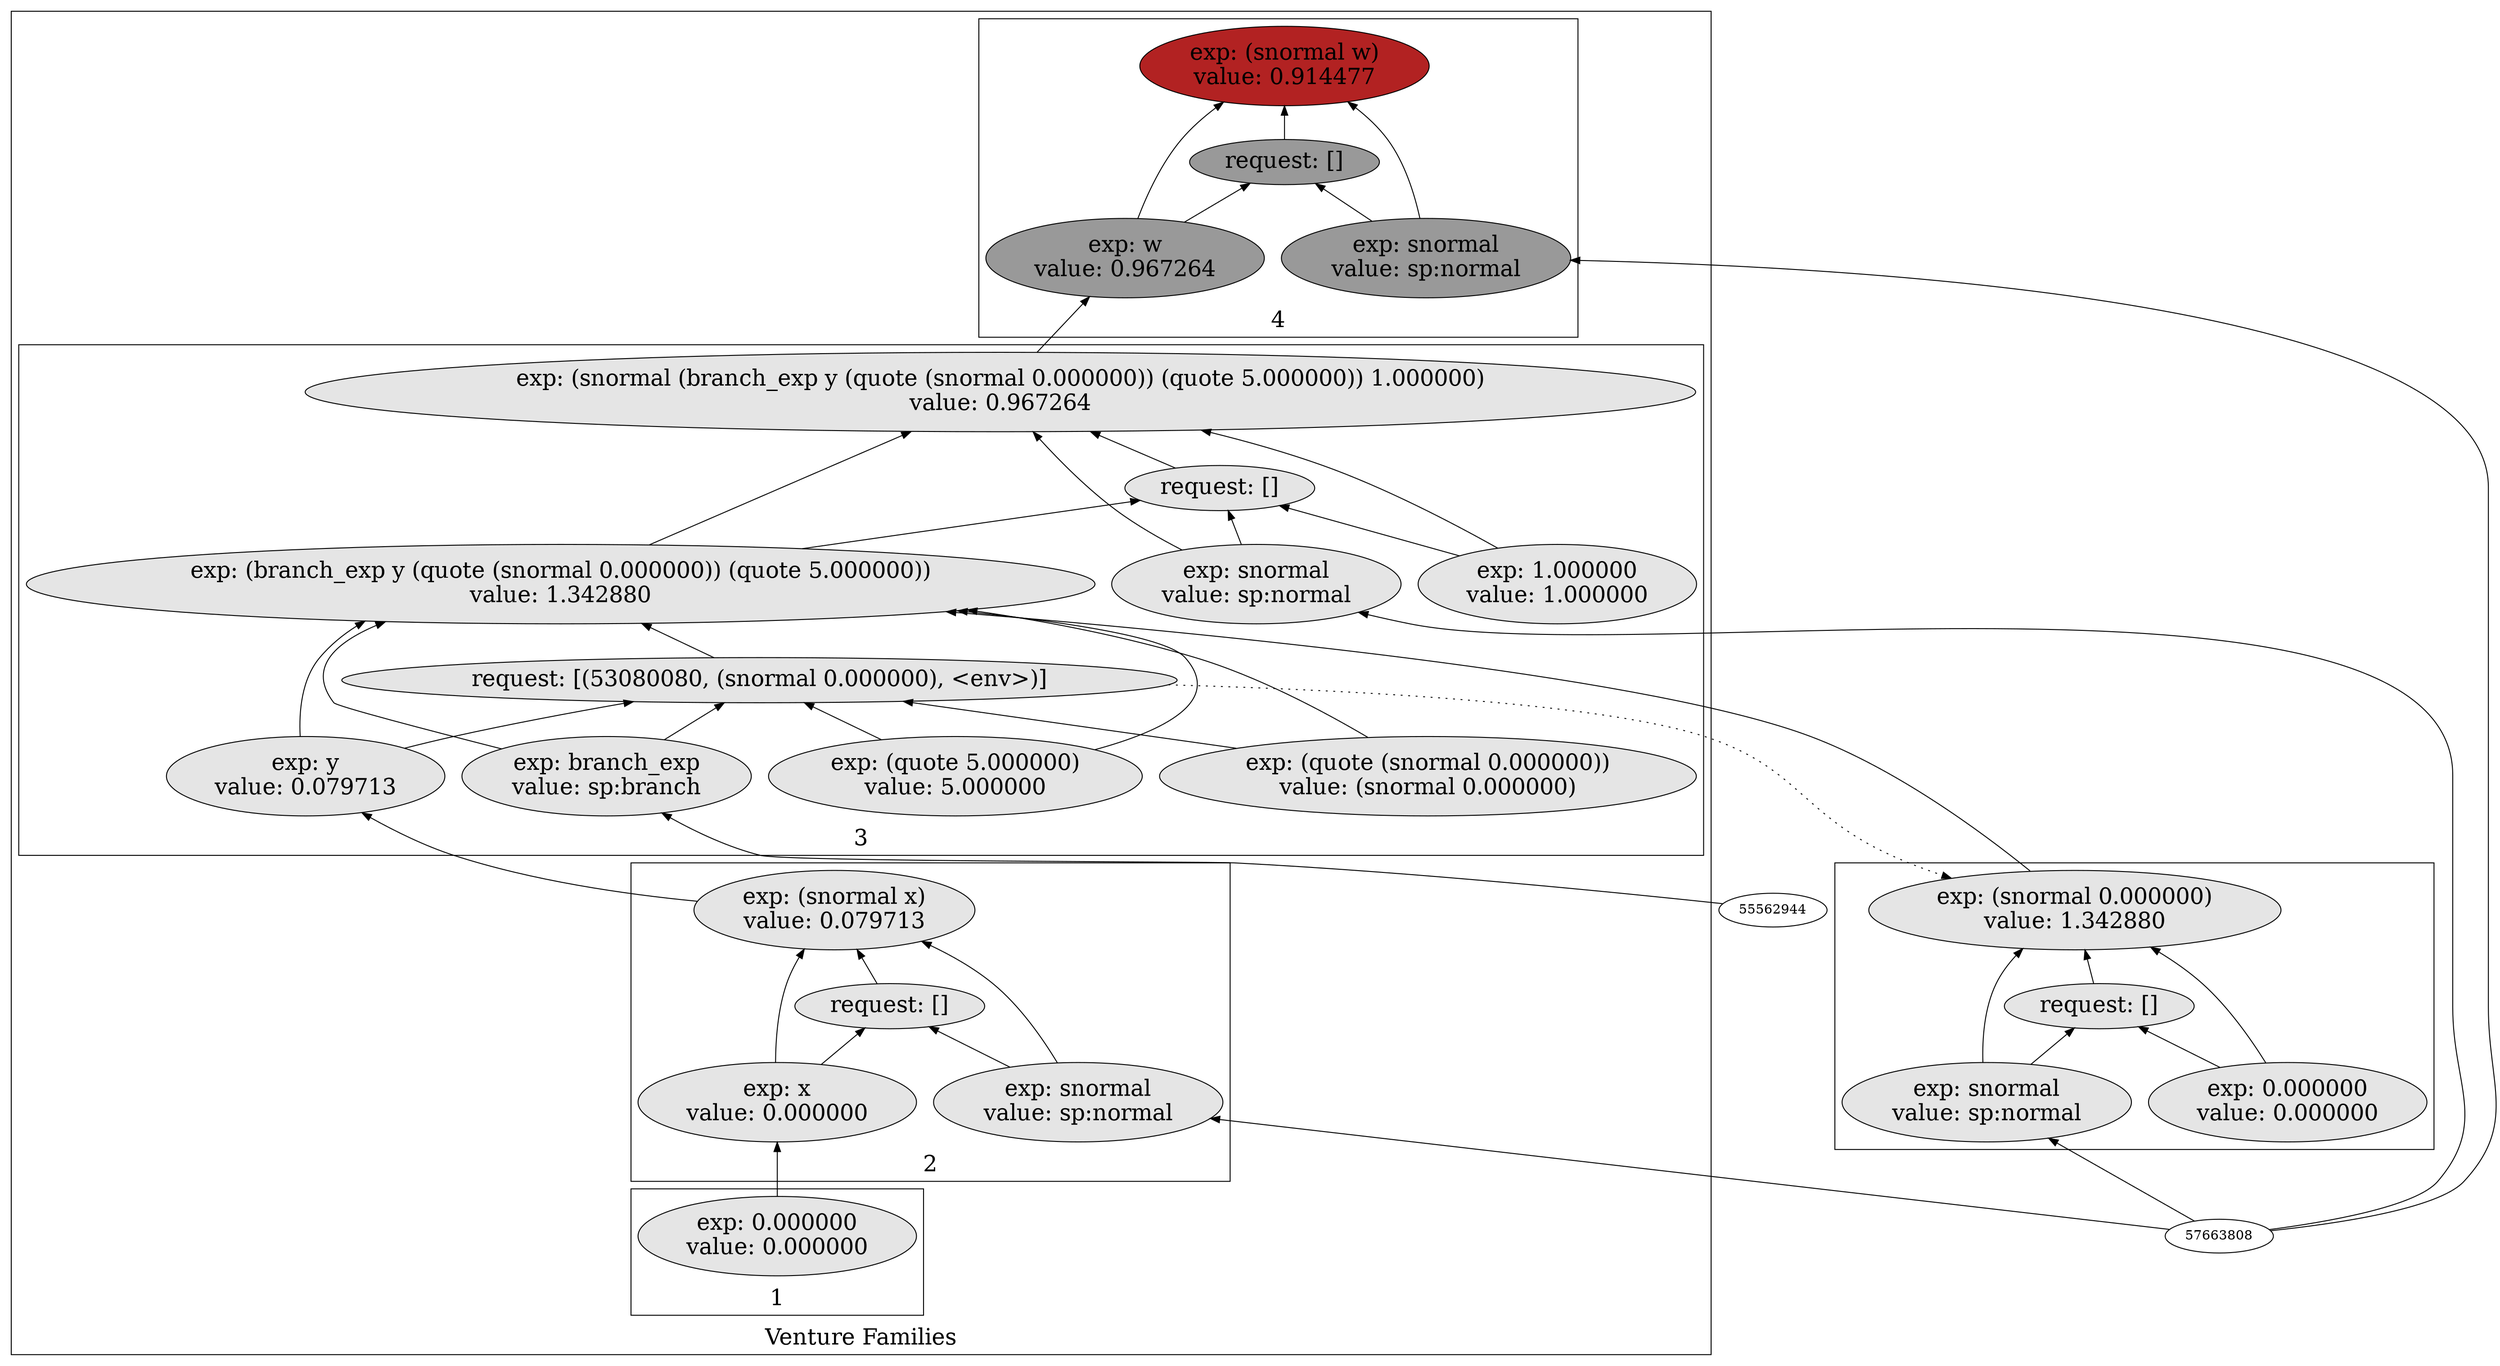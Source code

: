 digraph {
rankdir=BT
fontsize=24
subgraph cluster1 {
label="Venture Families"
subgraph cluster2 {
label="1"
"49603280"["fillcolor"="grey90" "fontsize"="24" "label"="exp: 0.000000\nvalue: 0.000000" "shape"="ellipse" "style"="filled" ]
}

subgraph cluster3 {
label="2"
"49578432"["fillcolor"="grey90" "fontsize"="24" "label"="exp: (snormal x)\nvalue: 0.079713" "shape"="ellipse" "style"="filled" ]
"49548896"["fillcolor"="grey90" "fontsize"="24" "label"="request: []" "shape"="ellipse" "style"="filled" ]
"57660304"["fillcolor"="grey90" "fontsize"="24" "label"="exp: snormal\nvalue: sp:normal" "shape"="ellipse" "style"="filled" ]
"52681840"["fillcolor"="grey90" "fontsize"="24" "label"="exp: x\nvalue: 0.000000" "shape"="ellipse" "style"="filled" ]
}

subgraph cluster4 {
label="3"
"52397680"["fillcolor"="grey90" "fontsize"="24" "label"="exp: (snormal (branch_exp y (quote (snormal 0.000000)) (quote 5.000000)) 1.000000)\nvalue: 0.967264" "shape"="ellipse" "style"="filled" ]
"50247536"["fillcolor"="grey90" "fontsize"="24" "label"="request: []" "shape"="ellipse" "style"="filled" ]
"53333456"["fillcolor"="grey90" "fontsize"="24" "label"="exp: snormal\nvalue: sp:normal" "shape"="ellipse" "style"="filled" ]
"53215552"["fillcolor"="grey90" "fontsize"="24" "label"="exp: (branch_exp y (quote (snormal 0.000000)) (quote 5.000000))\nvalue: 1.342880" "shape"="ellipse" "style"="filled" ]
"53080080"["fillcolor"="grey90" "fontsize"="24" "label"="request: [(53080080, (snormal 0.000000), <env>)]" "shape"="ellipse" "style"="filled" ]
"57253040"["fillcolor"="grey90" "fontsize"="24" "label"="exp: branch_exp\nvalue: sp:branch" "shape"="ellipse" "style"="filled" ]
"48783584"["fillcolor"="grey90" "fontsize"="24" "label"="exp: y\nvalue: 0.079713" "shape"="ellipse" "style"="filled" ]
"50481568"["fillcolor"="grey90" "fontsize"="24" "label"="exp: (quote (snormal 0.000000))\nvalue: (snormal 0.000000)" "shape"="ellipse" "style"="filled" ]
"53080768"["fillcolor"="grey90" "fontsize"="24" "label"="exp: (quote 5.000000)\nvalue: 5.000000" "shape"="ellipse" "style"="filled" ]
"55107072"["fillcolor"="grey90" "fontsize"="24" "label"="exp: 1.000000\nvalue: 1.000000" "shape"="ellipse" "style"="filled" ]
}

subgraph cluster5 {
label="4"
"53296304"["fillcolor"="firebrick" "fontsize"="24" "label"="exp: (snormal w)\nvalue: 0.914477" "shape"="ellipse" "style"="filled" ]
"58648144"["fillcolor"="grey60" "fontsize"="24" "label"="request: []" "shape"="ellipse" "style"="filled" ]
"52404240"["fillcolor"="grey60" "fontsize"="24" "label"="exp: snormal\nvalue: sp:normal" "shape"="ellipse" "style"="filled" ]
"49620848"["fillcolor"="grey60" "fontsize"="24" "label"="exp: w\nvalue: 0.967264" "shape"="ellipse" "style"="filled" ]
}

}

subgraph cluster6 {
label=""
"54608032"["fillcolor"="grey90" "fontsize"="24" "label"="exp: (snormal 0.000000)\nvalue: 1.342880" "shape"="ellipse" "style"="filled" ]
"55036928"["fillcolor"="grey90" "fontsize"="24" "label"="request: []" "shape"="ellipse" "style"="filled" ]
"53085776"["fillcolor"="grey90" "fontsize"="24" "label"="exp: snormal\nvalue: sp:normal" "shape"="ellipse" "style"="filled" ]
"58183536"["fillcolor"="grey90" "fontsize"="24" "label"="exp: 0.000000\nvalue: 0.000000" "shape"="ellipse" "style"="filled" ]
}

"57660304" -> "49578432"["arrowhead"="normal" "color"="black" "constraint"="true" "style"="solid" ]
"57660304" -> "49548896"["arrowhead"="normal" "color"="black" "constraint"="true" "style"="solid" ]
"57663808" -> "57660304"["arrowhead"="normal" "color"="black" "constraint"="true" "style"="solid" ]
"52681840" -> "49578432"["arrowhead"="normal" "color"="black" "constraint"="true" "style"="solid" ]
"52681840" -> "49548896"["arrowhead"="normal" "color"="black" "constraint"="true" "style"="solid" ]
"49603280" -> "52681840"["arrowhead"="normal" "color"="black" "constraint"="true" "style"="solid" ]
"49548896" -> "49578432"["arrowhead"="normal" "color"="black" "constraint"="true" "style"="solid" ]
"53333456" -> "52397680"["arrowhead"="normal" "color"="black" "constraint"="true" "style"="solid" ]
"53333456" -> "50247536"["arrowhead"="normal" "color"="black" "constraint"="true" "style"="solid" ]
"57663808" -> "53333456"["arrowhead"="normal" "color"="black" "constraint"="true" "style"="solid" ]
"53215552" -> "52397680"["arrowhead"="normal" "color"="black" "constraint"="true" "style"="solid" ]
"53215552" -> "50247536"["arrowhead"="normal" "color"="black" "constraint"="true" "style"="solid" ]
"57253040" -> "53215552"["arrowhead"="normal" "color"="black" "constraint"="true" "style"="solid" ]
"57253040" -> "53080080"["arrowhead"="normal" "color"="black" "constraint"="true" "style"="solid" ]
"55562944" -> "57253040"["arrowhead"="normal" "color"="black" "constraint"="true" "style"="solid" ]
"48783584" -> "53215552"["arrowhead"="normal" "color"="black" "constraint"="true" "style"="solid" ]
"48783584" -> "53080080"["arrowhead"="normal" "color"="black" "constraint"="true" "style"="solid" ]
"49578432" -> "48783584"["arrowhead"="normal" "color"="black" "constraint"="true" "style"="solid" ]
"50481568" -> "53215552"["arrowhead"="normal" "color"="black" "constraint"="true" "style"="solid" ]
"50481568" -> "53080080"["arrowhead"="normal" "color"="black" "constraint"="true" "style"="solid" ]
"53080768" -> "53215552"["arrowhead"="normal" "color"="black" "constraint"="true" "style"="solid" ]
"53080768" -> "53080080"["arrowhead"="normal" "color"="black" "constraint"="true" "style"="solid" ]
"53080080" -> "53215552"["arrowhead"="normal" "color"="black" "constraint"="true" "style"="solid" ]
"54608032" -> "53215552"["arrowhead"="normal" "color"="black" "constraint"="true" "style"="solid" ]
"53080080" -> "54608032"["arrowhead"="normal" "color"="black" "constraint"="false" "style"="dotted" ]
"55107072" -> "52397680"["arrowhead"="normal" "color"="black" "constraint"="true" "style"="solid" ]
"55107072" -> "50247536"["arrowhead"="normal" "color"="black" "constraint"="true" "style"="solid" ]
"50247536" -> "52397680"["arrowhead"="normal" "color"="black" "constraint"="true" "style"="solid" ]
"52404240" -> "53296304"["arrowhead"="normal" "color"="black" "constraint"="true" "style"="solid" ]
"52404240" -> "58648144"["arrowhead"="normal" "color"="black" "constraint"="true" "style"="solid" ]
"57663808" -> "52404240"["arrowhead"="normal" "color"="black" "constraint"="true" "style"="solid" ]
"49620848" -> "53296304"["arrowhead"="normal" "color"="black" "constraint"="true" "style"="solid" ]
"49620848" -> "58648144"["arrowhead"="normal" "color"="black" "constraint"="true" "style"="solid" ]
"52397680" -> "49620848"["arrowhead"="normal" "color"="black" "constraint"="true" "style"="solid" ]
"58648144" -> "53296304"["arrowhead"="normal" "color"="black" "constraint"="true" "style"="solid" ]
"53085776" -> "54608032"["arrowhead"="normal" "color"="black" "constraint"="true" "style"="solid" ]
"53085776" -> "55036928"["arrowhead"="normal" "color"="black" "constraint"="true" "style"="solid" ]
"57663808" -> "53085776"["arrowhead"="normal" "color"="black" "constraint"="true" "style"="solid" ]
"58183536" -> "54608032"["arrowhead"="normal" "color"="black" "constraint"="true" "style"="solid" ]
"58183536" -> "55036928"["arrowhead"="normal" "color"="black" "constraint"="true" "style"="solid" ]
"55036928" -> "54608032"["arrowhead"="normal" "color"="black" "constraint"="true" "style"="solid" ]

}